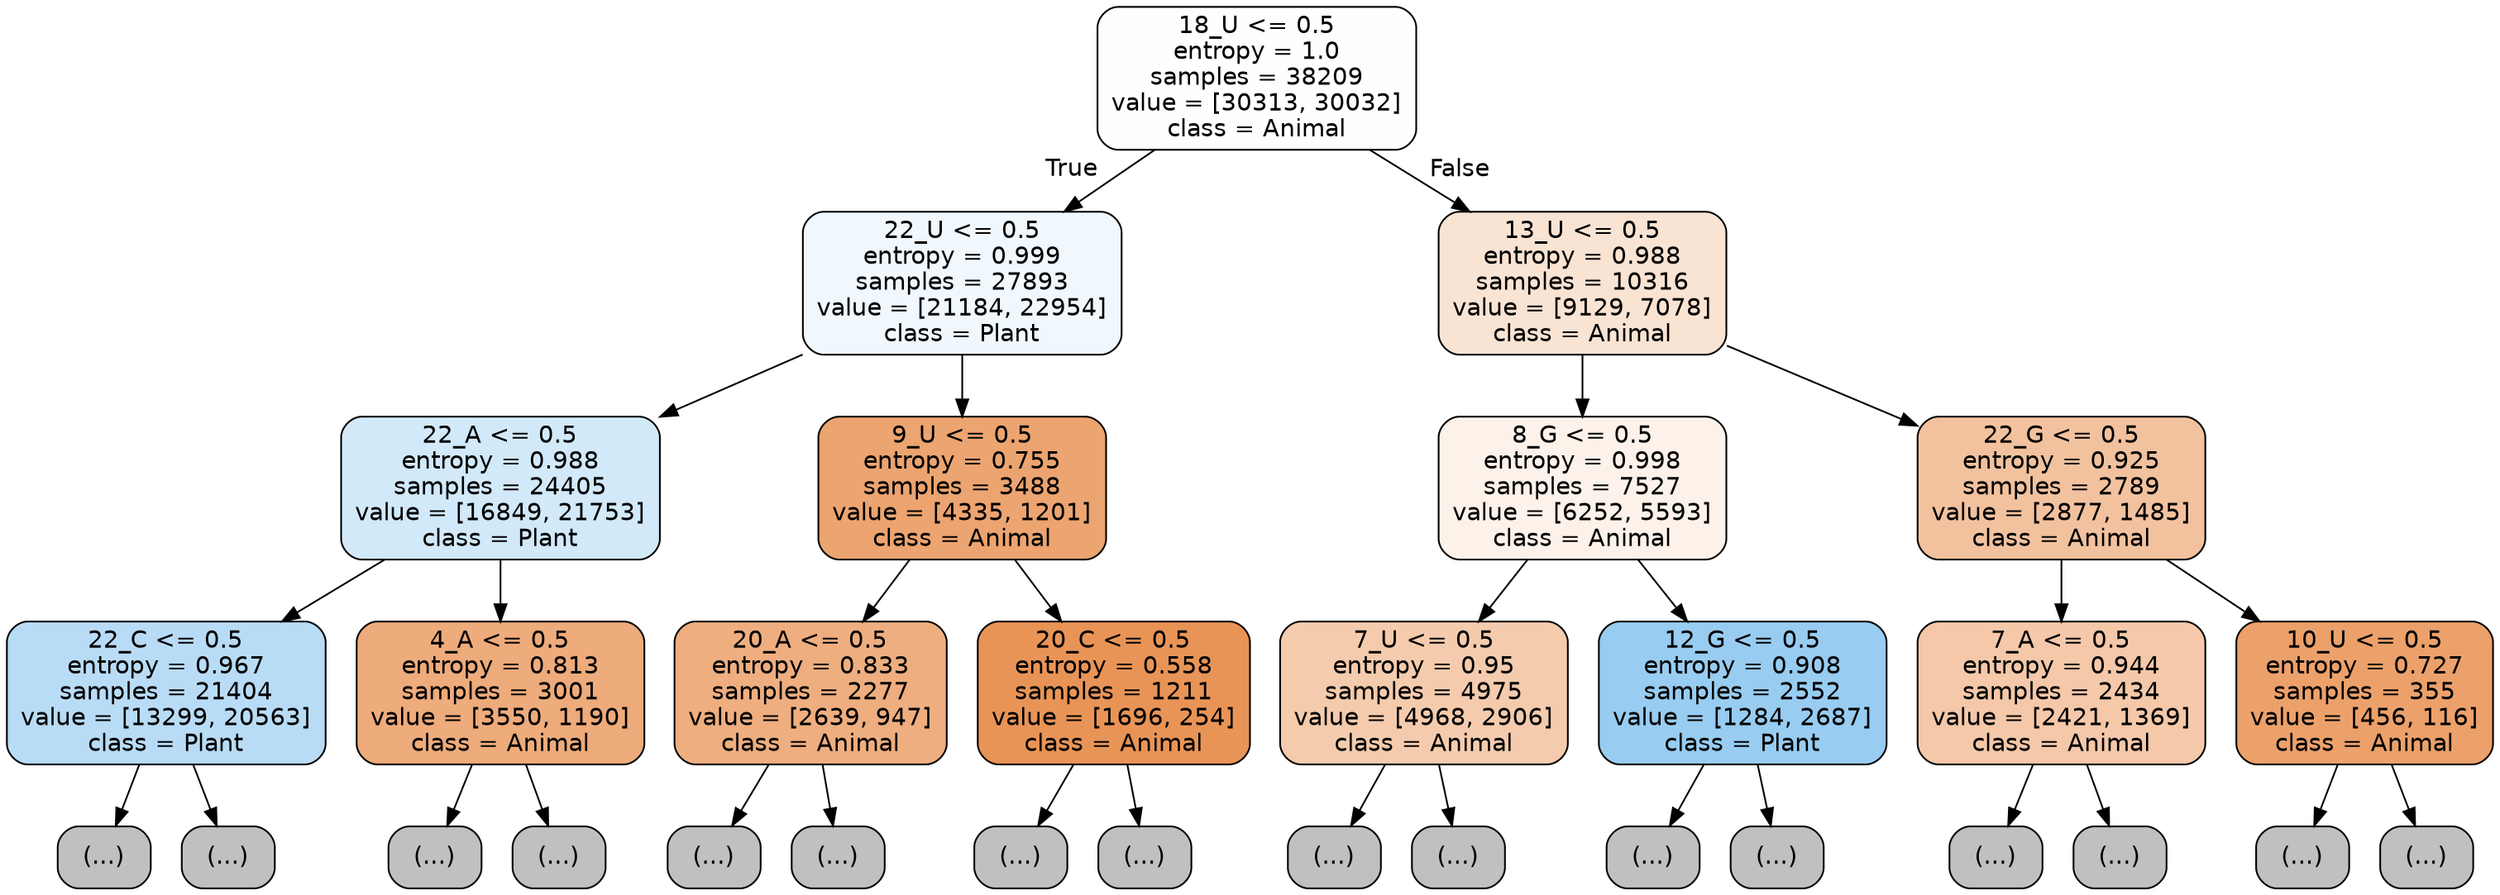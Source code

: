 digraph Tree {
node [shape=box, style="filled, rounded", color="black", fontname="helvetica"] ;
edge [fontname="helvetica"] ;
0 [label="18_U <= 0.5\nentropy = 1.0\nsamples = 38209\nvalue = [30313, 30032]\nclass = Animal", fillcolor="#fffefd"] ;
1 [label="22_U <= 0.5\nentropy = 0.999\nsamples = 27893\nvalue = [21184, 22954]\nclass = Plant", fillcolor="#f0f7fd"] ;
0 -> 1 [labeldistance=2.5, labelangle=45, headlabel="True"] ;
2 [label="22_A <= 0.5\nentropy = 0.988\nsamples = 24405\nvalue = [16849, 21753]\nclass = Plant", fillcolor="#d2e9f9"] ;
1 -> 2 ;
3 [label="22_C <= 0.5\nentropy = 0.967\nsamples = 21404\nvalue = [13299, 20563]\nclass = Plant", fillcolor="#b9dcf6"] ;
2 -> 3 ;
4 [label="(...)", fillcolor="#C0C0C0"] ;
3 -> 4 ;
7883 [label="(...)", fillcolor="#C0C0C0"] ;
3 -> 7883 ;
9270 [label="4_A <= 0.5\nentropy = 0.813\nsamples = 3001\nvalue = [3550, 1190]\nclass = Animal", fillcolor="#eeab7b"] ;
2 -> 9270 ;
9271 [label="(...)", fillcolor="#C0C0C0"] ;
9270 -> 9271 ;
10328 [label="(...)", fillcolor="#C0C0C0"] ;
9270 -> 10328 ;
10631 [label="9_U <= 0.5\nentropy = 0.755\nsamples = 3488\nvalue = [4335, 1201]\nclass = Animal", fillcolor="#eca470"] ;
1 -> 10631 ;
10632 [label="20_A <= 0.5\nentropy = 0.833\nsamples = 2277\nvalue = [2639, 947]\nclass = Animal", fillcolor="#eeae80"] ;
10631 -> 10632 ;
10633 [label="(...)", fillcolor="#C0C0C0"] ;
10632 -> 10633 ;
11438 [label="(...)", fillcolor="#C0C0C0"] ;
10632 -> 11438 ;
11721 [label="20_C <= 0.5\nentropy = 0.558\nsamples = 1211\nvalue = [1696, 254]\nclass = Animal", fillcolor="#e99457"] ;
10631 -> 11721 ;
11722 [label="(...)", fillcolor="#C0C0C0"] ;
11721 -> 11722 ;
12033 [label="(...)", fillcolor="#C0C0C0"] ;
11721 -> 12033 ;
12124 [label="13_U <= 0.5\nentropy = 0.988\nsamples = 10316\nvalue = [9129, 7078]\nclass = Animal", fillcolor="#f9e3d3"] ;
0 -> 12124 [labeldistance=2.5, labelangle=-45, headlabel="False"] ;
12125 [label="8_G <= 0.5\nentropy = 0.998\nsamples = 7527\nvalue = [6252, 5593]\nclass = Animal", fillcolor="#fcf2ea"] ;
12124 -> 12125 ;
12126 [label="7_U <= 0.5\nentropy = 0.95\nsamples = 4975\nvalue = [4968, 2906]\nclass = Animal", fillcolor="#f4cbad"] ;
12125 -> 12126 ;
12127 [label="(...)", fillcolor="#C0C0C0"] ;
12126 -> 12127 ;
13920 [label="(...)", fillcolor="#C0C0C0"] ;
12126 -> 13920 ;
14519 [label="12_G <= 0.5\nentropy = 0.908\nsamples = 2552\nvalue = [1284, 2687]\nclass = Plant", fillcolor="#98ccf1"] ;
12125 -> 14519 ;
14520 [label="(...)", fillcolor="#C0C0C0"] ;
14519 -> 14520 ;
15179 [label="(...)", fillcolor="#C0C0C0"] ;
14519 -> 15179 ;
15404 [label="22_G <= 0.5\nentropy = 0.925\nsamples = 2789\nvalue = [2877, 1485]\nclass = Animal", fillcolor="#f2c29f"] ;
12124 -> 15404 ;
15405 [label="7_A <= 0.5\nentropy = 0.944\nsamples = 2434\nvalue = [2421, 1369]\nclass = Animal", fillcolor="#f4c8a9"] ;
15404 -> 15405 ;
15406 [label="(...)", fillcolor="#C0C0C0"] ;
15405 -> 15406 ;
16349 [label="(...)", fillcolor="#C0C0C0"] ;
15405 -> 16349 ;
16682 [label="10_U <= 0.5\nentropy = 0.727\nsamples = 355\nvalue = [456, 116]\nclass = Animal", fillcolor="#eca16b"] ;
15404 -> 16682 ;
16683 [label="(...)", fillcolor="#C0C0C0"] ;
16682 -> 16683 ;
16812 [label="(...)", fillcolor="#C0C0C0"] ;
16682 -> 16812 ;
}